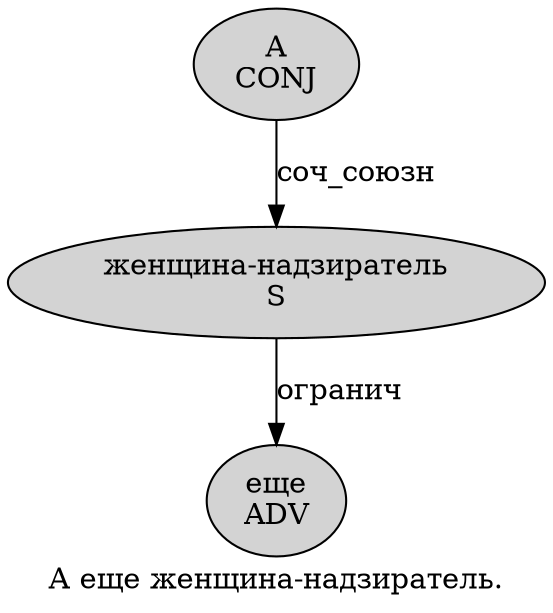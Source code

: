 digraph SENTENCE_462 {
	graph [label="А еще женщина-надзиратель."]
	node [style=filled]
		0 [label="А
CONJ" color="" fillcolor=lightgray penwidth=1 shape=ellipse]
		1 [label="еще
ADV" color="" fillcolor=lightgray penwidth=1 shape=ellipse]
		2 [label="женщина-надзиратель
S" color="" fillcolor=lightgray penwidth=1 shape=ellipse]
			2 -> 1 [label="огранич"]
			0 -> 2 [label="соч_союзн"]
}